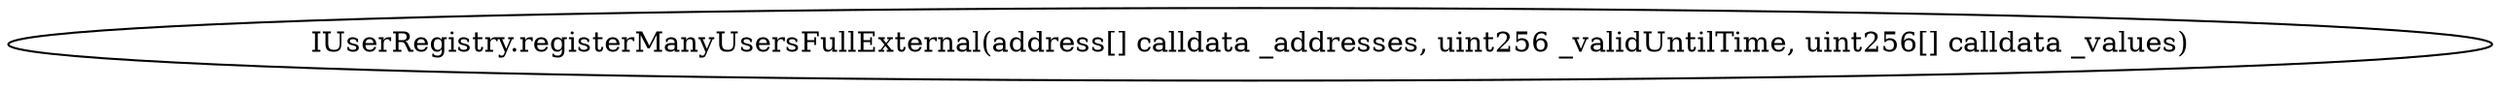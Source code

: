 digraph "" {
	graph [bb="0,0,1028.2,36"];
	node [label="\N"];
	"IUserRegistry.registerManyUsersFullExternal(address[] calldata _addresses, uint256 _validUntilTime, uint256[] calldata _values)"	 [height=0.5,
		pos="514.1,18",
		width=14.281];
}
digraph "" {
	graph [bb="0,0,1028.2,36"];
	node [label="\N"];
	"IUserRegistry.registerManyUsersFullExternal(address[] calldata _addresses, uint256 _validUntilTime, uint256[] calldata _values)"	 [height=0.5,
		pos="514.1,18",
		width=14.281];
}
digraph "" {
	graph [bb="0,0,1028.2,36"];
	node [label="\N"];
	"IUserRegistry.registerManyUsersFullExternal(address[] calldata _addresses, uint256 _validUntilTime, uint256[] calldata _values)"	 [height=0.5,
		pos="514.1,18",
		width=14.281];
}
digraph "" {
	graph [bb="0,0,1028.2,36"];
	node [label="\N"];
	"IUserRegistry.registerManyUsersFullExternal(address[] calldata _addresses, uint256 _validUntilTime, uint256[] calldata _values)"	 [height=0.5,
		pos="514.1,18",
		width=14.281];
}
digraph "" {
	graph [bb="0,0,1028.2,36"];
	node [label="\N"];
	"IUserRegistry.registerManyUsersFullExternal(address[] calldata _addresses, uint256 _validUntilTime, uint256[] calldata _values)"	 [height=0.5,
		pos="514.1,18",
		width=14.281];
}
